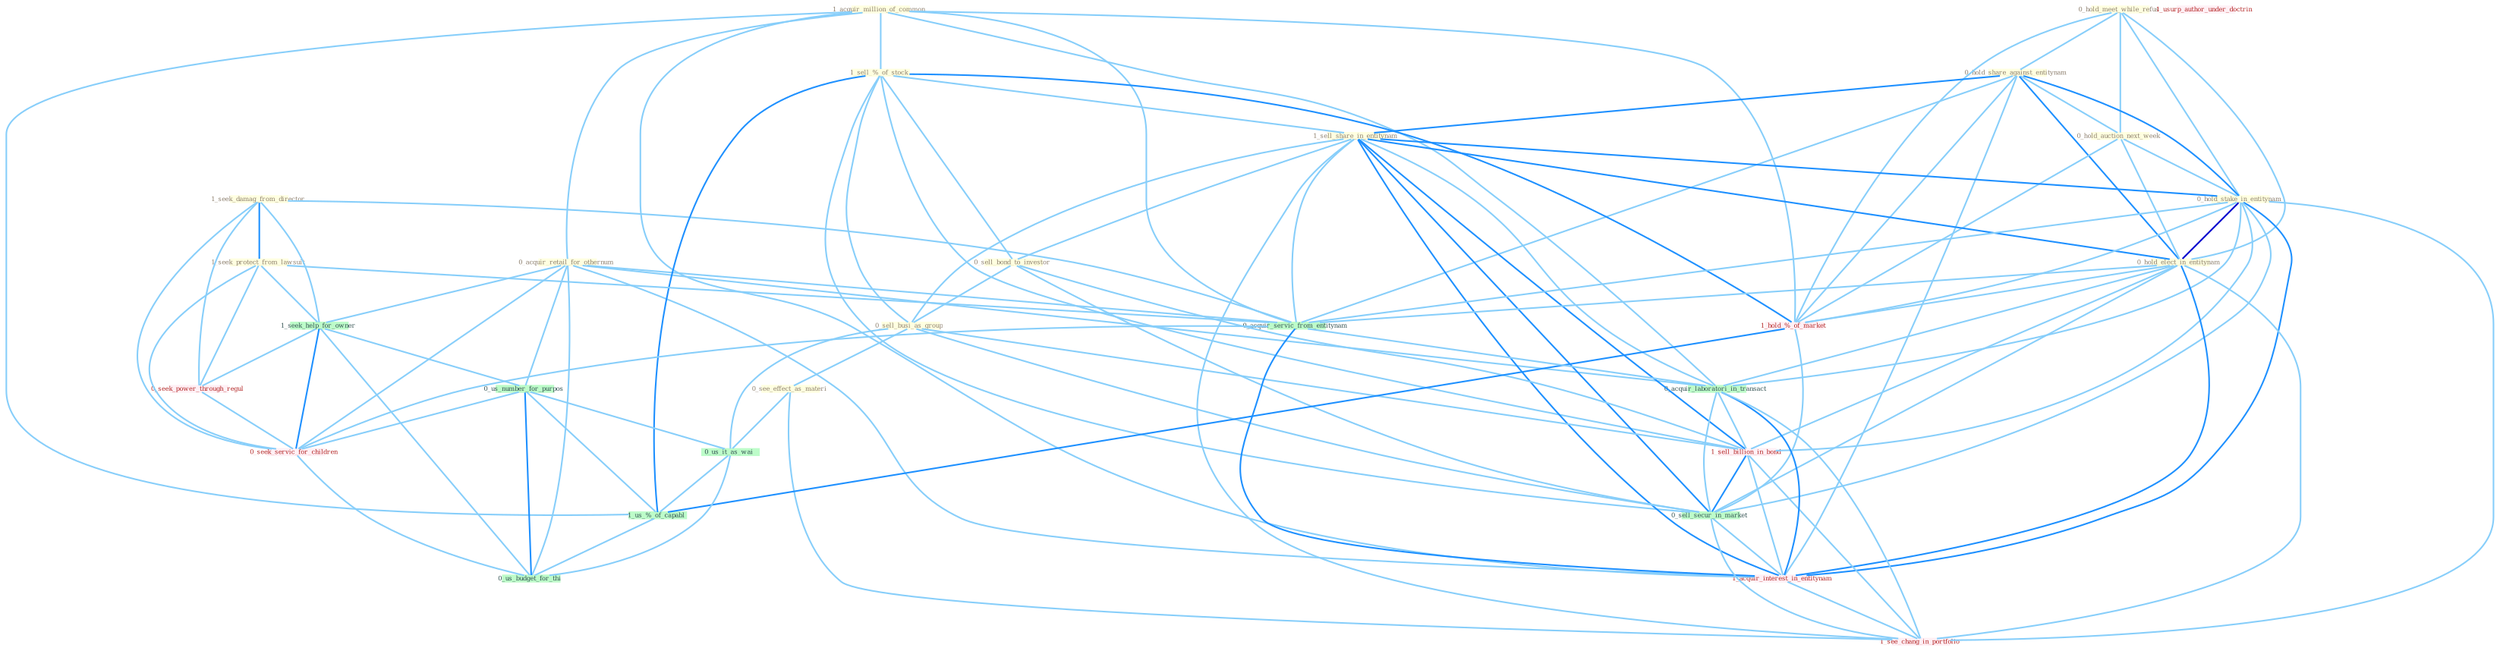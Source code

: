 Graph G{ 
    node
    [shape=polygon,style=filled,width=.5,height=.06,color="#BDFCC9",fixedsize=true,fontsize=4,
    fontcolor="#2f4f4f"];
    {node
    [color="#ffffe0", fontcolor="#8b7d6b"] "1_acquir_million_of_common " "0_acquir_retail_for_othernum " "0_hold_meet_while_refus " "0_hold_share_against_entitynam " "1_seek_damag_from_director " "1_sell_%_of_stock " "0_hold_auction_next_week " "1_sell_share_in_entitynam " "1_seek_protect_from_lawsuit " "0_hold_stake_in_entitynam " "0_hold_elect_in_entitynam " "0_sell_bond_to_investor " "0_sell_busi_as_group " "0_see_effect_as_materi "}
{node [color="#fff0f5", fontcolor="#b22222"] "1_hold_%_of_market " "0_seek_power_through_regul " "1_sell_billion_in_bond " "1_usurp_author_under_doctrin " "1_acquir_interest_in_entitynam " "0_seek_servic_for_children " "1_see_chang_in_portfolio "}
edge [color="#B0E2FF"];

	"1_acquir_million_of_common " -- "0_acquir_retail_for_othernum " [w="1", color="#87cefa" ];
	"1_acquir_million_of_common " -- "1_sell_%_of_stock " [w="1", color="#87cefa" ];
	"1_acquir_million_of_common " -- "0_acquir_servic_from_entitynam " [w="1", color="#87cefa" ];
	"1_acquir_million_of_common " -- "1_hold_%_of_market " [w="1", color="#87cefa" ];
	"1_acquir_million_of_common " -- "0_acquir_laboratori_in_transact " [w="1", color="#87cefa" ];
	"1_acquir_million_of_common " -- "1_us_%_of_capabl " [w="1", color="#87cefa" ];
	"1_acquir_million_of_common " -- "1_acquir_interest_in_entitynam " [w="1", color="#87cefa" ];
	"0_acquir_retail_for_othernum " -- "1_seek_help_for_owner " [w="1", color="#87cefa" ];
	"0_acquir_retail_for_othernum " -- "0_acquir_servic_from_entitynam " [w="1", color="#87cefa" ];
	"0_acquir_retail_for_othernum " -- "0_us_number_for_purpos " [w="1", color="#87cefa" ];
	"0_acquir_retail_for_othernum " -- "0_acquir_laboratori_in_transact " [w="1", color="#87cefa" ];
	"0_acquir_retail_for_othernum " -- "1_acquir_interest_in_entitynam " [w="1", color="#87cefa" ];
	"0_acquir_retail_for_othernum " -- "0_seek_servic_for_children " [w="1", color="#87cefa" ];
	"0_acquir_retail_for_othernum " -- "0_us_budget_for_thi " [w="1", color="#87cefa" ];
	"0_hold_meet_while_refus " -- "0_hold_share_against_entitynam " [w="1", color="#87cefa" ];
	"0_hold_meet_while_refus " -- "0_hold_auction_next_week " [w="1", color="#87cefa" ];
	"0_hold_meet_while_refus " -- "0_hold_stake_in_entitynam " [w="1", color="#87cefa" ];
	"0_hold_meet_while_refus " -- "0_hold_elect_in_entitynam " [w="1", color="#87cefa" ];
	"0_hold_meet_while_refus " -- "1_hold_%_of_market " [w="1", color="#87cefa" ];
	"0_hold_share_against_entitynam " -- "0_hold_auction_next_week " [w="1", color="#87cefa" ];
	"0_hold_share_against_entitynam " -- "1_sell_share_in_entitynam " [w="2", color="#1e90ff" , len=0.8];
	"0_hold_share_against_entitynam " -- "0_hold_stake_in_entitynam " [w="2", color="#1e90ff" , len=0.8];
	"0_hold_share_against_entitynam " -- "0_hold_elect_in_entitynam " [w="2", color="#1e90ff" , len=0.8];
	"0_hold_share_against_entitynam " -- "0_acquir_servic_from_entitynam " [w="1", color="#87cefa" ];
	"0_hold_share_against_entitynam " -- "1_hold_%_of_market " [w="1", color="#87cefa" ];
	"0_hold_share_against_entitynam " -- "1_acquir_interest_in_entitynam " [w="1", color="#87cefa" ];
	"1_seek_damag_from_director " -- "1_seek_protect_from_lawsuit " [w="2", color="#1e90ff" , len=0.8];
	"1_seek_damag_from_director " -- "1_seek_help_for_owner " [w="1", color="#87cefa" ];
	"1_seek_damag_from_director " -- "0_acquir_servic_from_entitynam " [w="1", color="#87cefa" ];
	"1_seek_damag_from_director " -- "0_seek_power_through_regul " [w="1", color="#87cefa" ];
	"1_seek_damag_from_director " -- "0_seek_servic_for_children " [w="1", color="#87cefa" ];
	"1_sell_%_of_stock " -- "1_sell_share_in_entitynam " [w="1", color="#87cefa" ];
	"1_sell_%_of_stock " -- "0_sell_bond_to_investor " [w="1", color="#87cefa" ];
	"1_sell_%_of_stock " -- "0_sell_busi_as_group " [w="1", color="#87cefa" ];
	"1_sell_%_of_stock " -- "1_hold_%_of_market " [w="2", color="#1e90ff" , len=0.8];
	"1_sell_%_of_stock " -- "1_sell_billion_in_bond " [w="1", color="#87cefa" ];
	"1_sell_%_of_stock " -- "1_us_%_of_capabl " [w="2", color="#1e90ff" , len=0.8];
	"1_sell_%_of_stock " -- "0_sell_secur_in_market " [w="1", color="#87cefa" ];
	"0_hold_auction_next_week " -- "0_hold_stake_in_entitynam " [w="1", color="#87cefa" ];
	"0_hold_auction_next_week " -- "0_hold_elect_in_entitynam " [w="1", color="#87cefa" ];
	"0_hold_auction_next_week " -- "1_hold_%_of_market " [w="1", color="#87cefa" ];
	"1_sell_share_in_entitynam " -- "0_hold_stake_in_entitynam " [w="2", color="#1e90ff" , len=0.8];
	"1_sell_share_in_entitynam " -- "0_hold_elect_in_entitynam " [w="2", color="#1e90ff" , len=0.8];
	"1_sell_share_in_entitynam " -- "0_sell_bond_to_investor " [w="1", color="#87cefa" ];
	"1_sell_share_in_entitynam " -- "0_sell_busi_as_group " [w="1", color="#87cefa" ];
	"1_sell_share_in_entitynam " -- "0_acquir_servic_from_entitynam " [w="1", color="#87cefa" ];
	"1_sell_share_in_entitynam " -- "0_acquir_laboratori_in_transact " [w="1", color="#87cefa" ];
	"1_sell_share_in_entitynam " -- "1_sell_billion_in_bond " [w="2", color="#1e90ff" , len=0.8];
	"1_sell_share_in_entitynam " -- "0_sell_secur_in_market " [w="2", color="#1e90ff" , len=0.8];
	"1_sell_share_in_entitynam " -- "1_acquir_interest_in_entitynam " [w="2", color="#1e90ff" , len=0.8];
	"1_sell_share_in_entitynam " -- "1_see_chang_in_portfolio " [w="1", color="#87cefa" ];
	"1_seek_protect_from_lawsuit " -- "1_seek_help_for_owner " [w="1", color="#87cefa" ];
	"1_seek_protect_from_lawsuit " -- "0_acquir_servic_from_entitynam " [w="1", color="#87cefa" ];
	"1_seek_protect_from_lawsuit " -- "0_seek_power_through_regul " [w="1", color="#87cefa" ];
	"1_seek_protect_from_lawsuit " -- "0_seek_servic_for_children " [w="1", color="#87cefa" ];
	"0_hold_stake_in_entitynam " -- "0_hold_elect_in_entitynam " [w="3", color="#0000cd" , len=0.6];
	"0_hold_stake_in_entitynam " -- "0_acquir_servic_from_entitynam " [w="1", color="#87cefa" ];
	"0_hold_stake_in_entitynam " -- "1_hold_%_of_market " [w="1", color="#87cefa" ];
	"0_hold_stake_in_entitynam " -- "0_acquir_laboratori_in_transact " [w="1", color="#87cefa" ];
	"0_hold_stake_in_entitynam " -- "1_sell_billion_in_bond " [w="1", color="#87cefa" ];
	"0_hold_stake_in_entitynam " -- "0_sell_secur_in_market " [w="1", color="#87cefa" ];
	"0_hold_stake_in_entitynam " -- "1_acquir_interest_in_entitynam " [w="2", color="#1e90ff" , len=0.8];
	"0_hold_stake_in_entitynam " -- "1_see_chang_in_portfolio " [w="1", color="#87cefa" ];
	"0_hold_elect_in_entitynam " -- "0_acquir_servic_from_entitynam " [w="1", color="#87cefa" ];
	"0_hold_elect_in_entitynam " -- "1_hold_%_of_market " [w="1", color="#87cefa" ];
	"0_hold_elect_in_entitynam " -- "0_acquir_laboratori_in_transact " [w="1", color="#87cefa" ];
	"0_hold_elect_in_entitynam " -- "1_sell_billion_in_bond " [w="1", color="#87cefa" ];
	"0_hold_elect_in_entitynam " -- "0_sell_secur_in_market " [w="1", color="#87cefa" ];
	"0_hold_elect_in_entitynam " -- "1_acquir_interest_in_entitynam " [w="2", color="#1e90ff" , len=0.8];
	"0_hold_elect_in_entitynam " -- "1_see_chang_in_portfolio " [w="1", color="#87cefa" ];
	"0_sell_bond_to_investor " -- "0_sell_busi_as_group " [w="1", color="#87cefa" ];
	"0_sell_bond_to_investor " -- "1_sell_billion_in_bond " [w="1", color="#87cefa" ];
	"0_sell_bond_to_investor " -- "0_sell_secur_in_market " [w="1", color="#87cefa" ];
	"0_sell_busi_as_group " -- "0_see_effect_as_materi " [w="1", color="#87cefa" ];
	"0_sell_busi_as_group " -- "1_sell_billion_in_bond " [w="1", color="#87cefa" ];
	"0_sell_busi_as_group " -- "0_us_it_as_wai " [w="1", color="#87cefa" ];
	"0_sell_busi_as_group " -- "0_sell_secur_in_market " [w="1", color="#87cefa" ];
	"0_see_effect_as_materi " -- "0_us_it_as_wai " [w="1", color="#87cefa" ];
	"0_see_effect_as_materi " -- "1_see_chang_in_portfolio " [w="1", color="#87cefa" ];
	"1_seek_help_for_owner " -- "0_seek_power_through_regul " [w="1", color="#87cefa" ];
	"1_seek_help_for_owner " -- "0_us_number_for_purpos " [w="1", color="#87cefa" ];
	"1_seek_help_for_owner " -- "0_seek_servic_for_children " [w="2", color="#1e90ff" , len=0.8];
	"1_seek_help_for_owner " -- "0_us_budget_for_thi " [w="1", color="#87cefa" ];
	"0_acquir_servic_from_entitynam " -- "0_acquir_laboratori_in_transact " [w="1", color="#87cefa" ];
	"0_acquir_servic_from_entitynam " -- "1_acquir_interest_in_entitynam " [w="2", color="#1e90ff" , len=0.8];
	"0_acquir_servic_from_entitynam " -- "0_seek_servic_for_children " [w="1", color="#87cefa" ];
	"1_hold_%_of_market " -- "1_us_%_of_capabl " [w="2", color="#1e90ff" , len=0.8];
	"1_hold_%_of_market " -- "0_sell_secur_in_market " [w="1", color="#87cefa" ];
	"0_seek_power_through_regul " -- "0_seek_servic_for_children " [w="1", color="#87cefa" ];
	"0_us_number_for_purpos " -- "0_us_it_as_wai " [w="1", color="#87cefa" ];
	"0_us_number_for_purpos " -- "1_us_%_of_capabl " [w="1", color="#87cefa" ];
	"0_us_number_for_purpos " -- "0_seek_servic_for_children " [w="1", color="#87cefa" ];
	"0_us_number_for_purpos " -- "0_us_budget_for_thi " [w="2", color="#1e90ff" , len=0.8];
	"0_acquir_laboratori_in_transact " -- "1_sell_billion_in_bond " [w="1", color="#87cefa" ];
	"0_acquir_laboratori_in_transact " -- "0_sell_secur_in_market " [w="1", color="#87cefa" ];
	"0_acquir_laboratori_in_transact " -- "1_acquir_interest_in_entitynam " [w="2", color="#1e90ff" , len=0.8];
	"0_acquir_laboratori_in_transact " -- "1_see_chang_in_portfolio " [w="1", color="#87cefa" ];
	"1_sell_billion_in_bond " -- "0_sell_secur_in_market " [w="2", color="#1e90ff" , len=0.8];
	"1_sell_billion_in_bond " -- "1_acquir_interest_in_entitynam " [w="1", color="#87cefa" ];
	"1_sell_billion_in_bond " -- "1_see_chang_in_portfolio " [w="1", color="#87cefa" ];
	"0_us_it_as_wai " -- "1_us_%_of_capabl " [w="1", color="#87cefa" ];
	"0_us_it_as_wai " -- "0_us_budget_for_thi " [w="1", color="#87cefa" ];
	"1_us_%_of_capabl " -- "0_us_budget_for_thi " [w="1", color="#87cefa" ];
	"0_sell_secur_in_market " -- "1_acquir_interest_in_entitynam " [w="1", color="#87cefa" ];
	"0_sell_secur_in_market " -- "1_see_chang_in_portfolio " [w="1", color="#87cefa" ];
	"1_acquir_interest_in_entitynam " -- "1_see_chang_in_portfolio " [w="1", color="#87cefa" ];
	"0_seek_servic_for_children " -- "0_us_budget_for_thi " [w="1", color="#87cefa" ];
}
